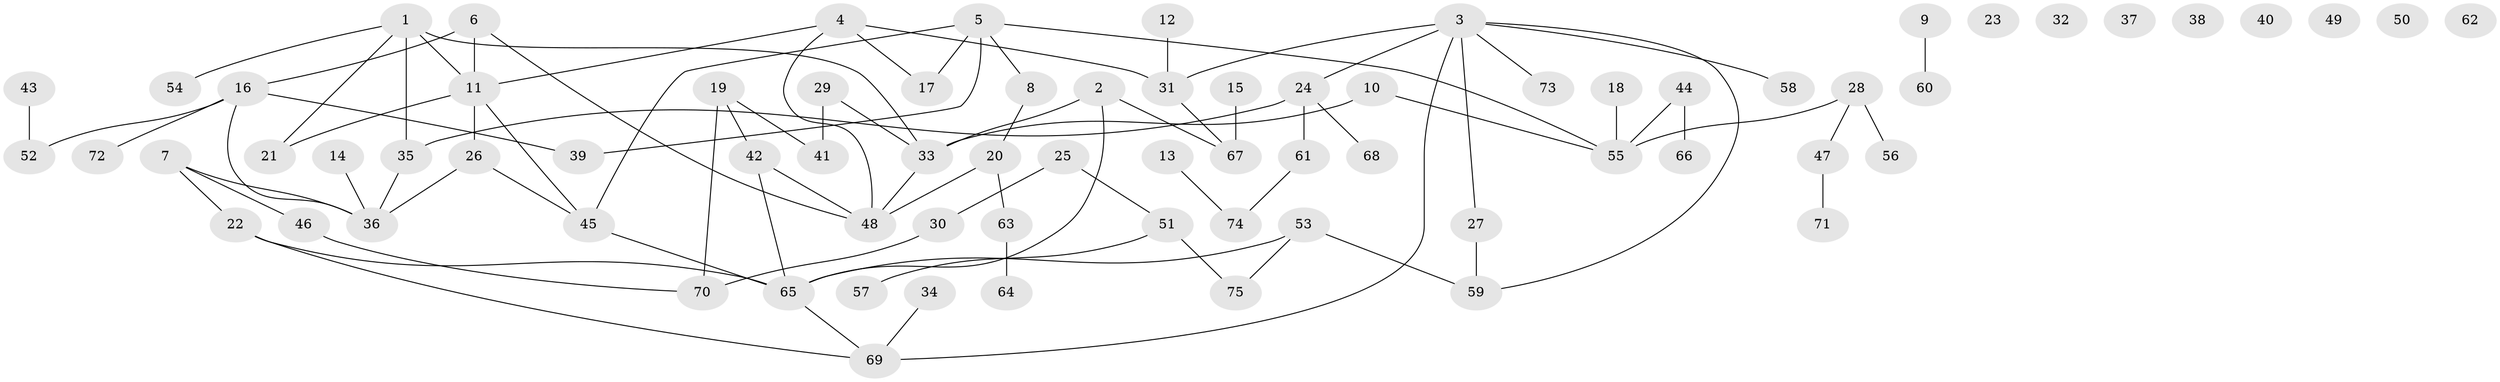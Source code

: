 // Generated by graph-tools (version 1.1) at 2025/13/03/09/25 04:13:11]
// undirected, 75 vertices, 87 edges
graph export_dot {
graph [start="1"]
  node [color=gray90,style=filled];
  1;
  2;
  3;
  4;
  5;
  6;
  7;
  8;
  9;
  10;
  11;
  12;
  13;
  14;
  15;
  16;
  17;
  18;
  19;
  20;
  21;
  22;
  23;
  24;
  25;
  26;
  27;
  28;
  29;
  30;
  31;
  32;
  33;
  34;
  35;
  36;
  37;
  38;
  39;
  40;
  41;
  42;
  43;
  44;
  45;
  46;
  47;
  48;
  49;
  50;
  51;
  52;
  53;
  54;
  55;
  56;
  57;
  58;
  59;
  60;
  61;
  62;
  63;
  64;
  65;
  66;
  67;
  68;
  69;
  70;
  71;
  72;
  73;
  74;
  75;
  1 -- 11;
  1 -- 21;
  1 -- 33;
  1 -- 35;
  1 -- 54;
  2 -- 33;
  2 -- 65;
  2 -- 67;
  3 -- 24;
  3 -- 27;
  3 -- 31;
  3 -- 58;
  3 -- 59;
  3 -- 69;
  3 -- 73;
  4 -- 11;
  4 -- 17;
  4 -- 31;
  4 -- 48;
  5 -- 8;
  5 -- 17;
  5 -- 39;
  5 -- 45;
  5 -- 55;
  6 -- 11;
  6 -- 16;
  6 -- 48;
  7 -- 22;
  7 -- 36;
  7 -- 46;
  8 -- 20;
  9 -- 60;
  10 -- 33;
  10 -- 55;
  11 -- 21;
  11 -- 26;
  11 -- 45;
  12 -- 31;
  13 -- 74;
  14 -- 36;
  15 -- 67;
  16 -- 36;
  16 -- 39;
  16 -- 52;
  16 -- 72;
  18 -- 55;
  19 -- 41;
  19 -- 42;
  19 -- 70;
  20 -- 48;
  20 -- 63;
  22 -- 65;
  22 -- 69;
  24 -- 35;
  24 -- 61;
  24 -- 68;
  25 -- 30;
  25 -- 51;
  26 -- 36;
  26 -- 45;
  27 -- 59;
  28 -- 47;
  28 -- 55;
  28 -- 56;
  29 -- 33;
  29 -- 41;
  30 -- 70;
  31 -- 67;
  33 -- 48;
  34 -- 69;
  35 -- 36;
  42 -- 48;
  42 -- 65;
  43 -- 52;
  44 -- 55;
  44 -- 66;
  45 -- 65;
  46 -- 70;
  47 -- 71;
  51 -- 57;
  51 -- 75;
  53 -- 59;
  53 -- 65;
  53 -- 75;
  61 -- 74;
  63 -- 64;
  65 -- 69;
}

